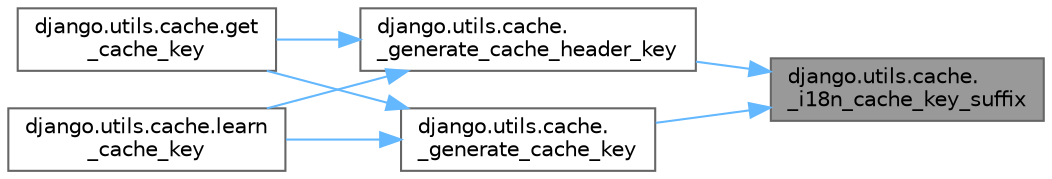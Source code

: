 digraph "django.utils.cache._i18n_cache_key_suffix"
{
 // LATEX_PDF_SIZE
  bgcolor="transparent";
  edge [fontname=Helvetica,fontsize=10,labelfontname=Helvetica,labelfontsize=10];
  node [fontname=Helvetica,fontsize=10,shape=box,height=0.2,width=0.4];
  rankdir="RL";
  Node1 [id="Node000001",label="django.utils.cache.\l_i18n_cache_key_suffix",height=0.2,width=0.4,color="gray40", fillcolor="grey60", style="filled", fontcolor="black",tooltip=" "];
  Node1 -> Node2 [id="edge1_Node000001_Node000002",dir="back",color="steelblue1",style="solid",tooltip=" "];
  Node2 [id="Node000002",label="django.utils.cache.\l_generate_cache_header_key",height=0.2,width=0.4,color="grey40", fillcolor="white", style="filled",URL="$namespacedjango_1_1utils_1_1cache.html#abe3f196643bed3c5cae2b0ca66a391fd",tooltip=" "];
  Node2 -> Node3 [id="edge2_Node000002_Node000003",dir="back",color="steelblue1",style="solid",tooltip=" "];
  Node3 [id="Node000003",label="django.utils.cache.get\l_cache_key",height=0.2,width=0.4,color="grey40", fillcolor="white", style="filled",URL="$namespacedjango_1_1utils_1_1cache.html#a931c89cb28ebdc8d947b1b7c5d32e395",tooltip=" "];
  Node2 -> Node4 [id="edge3_Node000002_Node000004",dir="back",color="steelblue1",style="solid",tooltip=" "];
  Node4 [id="Node000004",label="django.utils.cache.learn\l_cache_key",height=0.2,width=0.4,color="grey40", fillcolor="white", style="filled",URL="$namespacedjango_1_1utils_1_1cache.html#a3605307bad4121848c95d84c978e992d",tooltip=" "];
  Node1 -> Node5 [id="edge4_Node000001_Node000005",dir="back",color="steelblue1",style="solid",tooltip=" "];
  Node5 [id="Node000005",label="django.utils.cache.\l_generate_cache_key",height=0.2,width=0.4,color="grey40", fillcolor="white", style="filled",URL="$namespacedjango_1_1utils_1_1cache.html#a757f75067e9f2f476abe25f68d7f5203",tooltip=" "];
  Node5 -> Node3 [id="edge5_Node000005_Node000003",dir="back",color="steelblue1",style="solid",tooltip=" "];
  Node5 -> Node4 [id="edge6_Node000005_Node000004",dir="back",color="steelblue1",style="solid",tooltip=" "];
}
